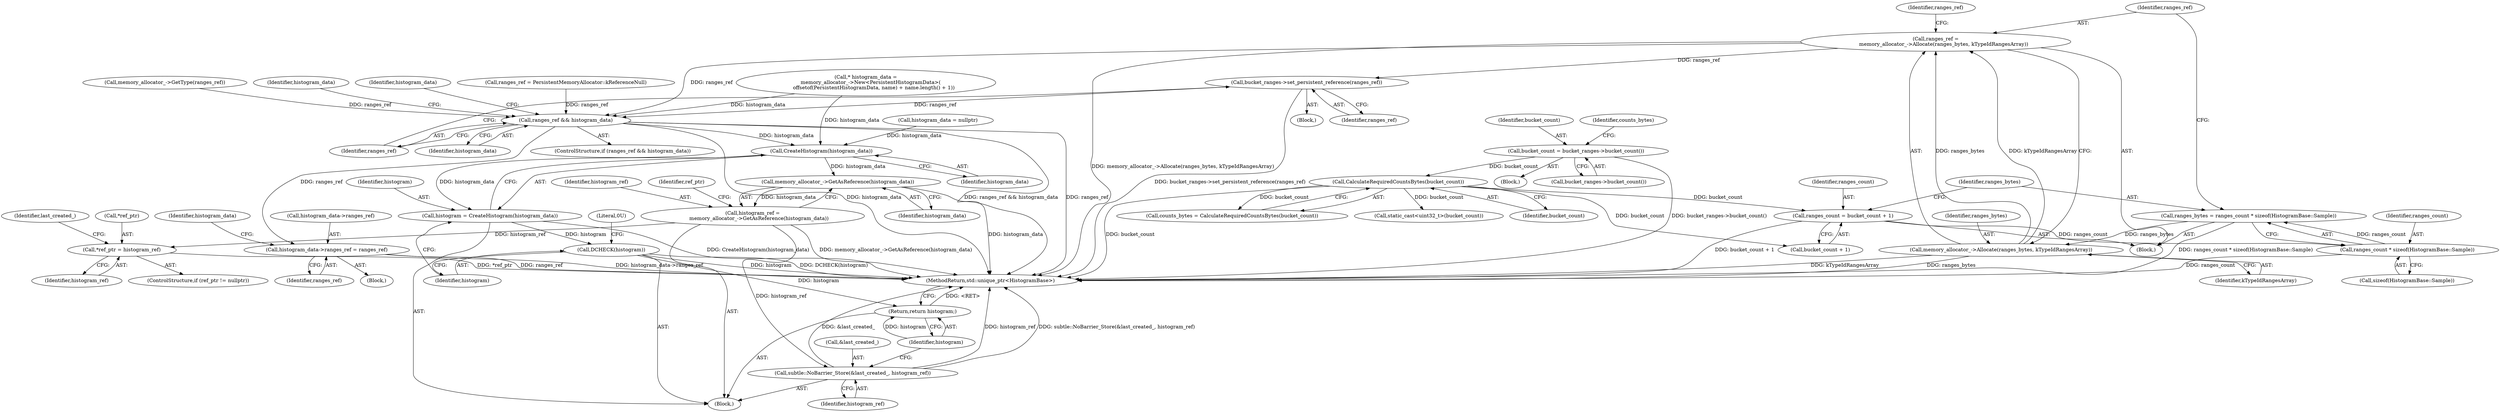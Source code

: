 digraph "0_Chrome_3f38b2253b19f9f9595f79fb92bfb5077e7b1959_0@API" {
"1000202" [label="(Call,ranges_ref =\n          memory_allocator_->Allocate(ranges_bytes, kTypeIdRangesArray))"];
"1000204" [label="(Call,memory_allocator_->Allocate(ranges_bytes, kTypeIdRangesArray))"];
"1000196" [label="(Call,ranges_bytes = ranges_count * sizeof(HistogramBase::Sample))"];
"1000198" [label="(Call,ranges_count * sizeof(HistogramBase::Sample))"];
"1000190" [label="(Call,ranges_count = bucket_count + 1)"];
"1000168" [label="(Call,CalculateRequiredCountsBytes(bucket_count))"];
"1000162" [label="(Call,bucket_count = bucket_ranges->bucket_count())"];
"1000243" [label="(Call,bucket_ranges->set_persistent_reference(ranges_ref))"];
"1000258" [label="(Call,ranges_ref && histogram_data)"];
"1000279" [label="(Call,histogram_data->ranges_ref = ranges_ref)"];
"1000300" [label="(Call,CreateHistogram(histogram_data))"];
"1000298" [label="(Call,histogram = CreateHistogram(histogram_data))"];
"1000302" [label="(Call,DCHECK(histogram))"];
"1000335" [label="(Return,return histogram;)"];
"1000321" [label="(Call,memory_allocator_->GetAsReference(histogram_data))"];
"1000319" [label="(Call,histogram_ref =\n        memory_allocator_->GetAsReference(histogram_data))"];
"1000327" [label="(Call,*ref_ptr = histogram_ref)"];
"1000331" [label="(Call,subtle::NoBarrier_Store(&last_created_, histogram_ref))"];
"1000283" [label="(Identifier,ranges_ref)"];
"1000204" [label="(Call,memory_allocator_->Allocate(ranges_bytes, kTypeIdRangesArray))"];
"1000258" [label="(Call,ranges_ref && histogram_data)"];
"1000190" [label="(Call,ranges_count = bucket_count + 1)"];
"1000255" [label="(Call,memory_allocator_->GetType(ranges_ref))"];
"1000299" [label="(Identifier,histogram)"];
"1000330" [label="(Identifier,histogram_ref)"];
"1000336" [label="(Identifier,histogram)"];
"1000192" [label="(Call,bucket_count + 1)"];
"1000226" [label="(Block,)"];
"1000280" [label="(Call,histogram_data->ranges_ref)"];
"1000279" [label="(Call,histogram_data->ranges_ref = ranges_ref)"];
"1000321" [label="(Call,memory_allocator_->GetAsReference(histogram_data))"];
"1000291" [label="(Call,histogram_data = nullptr)"];
"1000168" [label="(Call,CalculateRequiredCountsBytes(bucket_count))"];
"1000200" [label="(Call,sizeof(HistogramBase::Sample))"];
"1000118" [label="(Call,* histogram_data =\n      memory_allocator_->New<PersistentHistogramData>(\n          offsetof(PersistentHistogramData, name) + name.length() + 1))"];
"1000203" [label="(Identifier,ranges_ref)"];
"1000264" [label="(Identifier,histogram_data)"];
"1000286" [label="(Identifier,histogram_data)"];
"1000296" [label="(Block,)"];
"1000166" [label="(Call,counts_bytes = CalculateRequiredCountsBytes(bucket_count))"];
"1000333" [label="(Identifier,last_created_)"];
"1000164" [label="(Call,bucket_ranges->bucket_count())"];
"1000257" [label="(ControlStructure,if (ranges_ref && histogram_data))"];
"1000198" [label="(Call,ranges_count * sizeof(HistogramBase::Sample))"];
"1000191" [label="(Identifier,ranges_count)"];
"1000292" [label="(Identifier,histogram_data)"];
"1000261" [label="(Block,)"];
"1000162" [label="(Call,bucket_count = bucket_ranges->bucket_count())"];
"1000335" [label="(Return,return histogram;)"];
"1000327" [label="(Call,*ref_ptr = histogram_ref)"];
"1000197" [label="(Identifier,ranges_bytes)"];
"1000205" [label="(Identifier,ranges_bytes)"];
"1000248" [label="(Call,ranges_ref = PersistentMemoryAllocator::kReferenceNull)"];
"1000259" [label="(Identifier,ranges_ref)"];
"1000302" [label="(Call,DCHECK(histogram))"];
"1000244" [label="(Identifier,ranges_ref)"];
"1000328" [label="(Call,*ref_ptr)"];
"1000301" [label="(Identifier,histogram_data)"];
"1000332" [label="(Call,&last_created_)"];
"1000260" [label="(Identifier,histogram_data)"];
"1000323" [label="(ControlStructure,if (ref_ptr != nullptr))"];
"1000373" [label="(MethodReturn,std::unique_ptr<HistogramBase>)"];
"1000206" [label="(Identifier,kTypeIdRangesArray)"];
"1000196" [label="(Call,ranges_bytes = ranges_count * sizeof(HistogramBase::Sample))"];
"1000298" [label="(Call,histogram = CreateHistogram(histogram_data))"];
"1000319" [label="(Call,histogram_ref =\n        memory_allocator_->GetAsReference(histogram_data))"];
"1000331" [label="(Call,subtle::NoBarrier_Store(&last_created_, histogram_ref))"];
"1000163" [label="(Identifier,bucket_count)"];
"1000276" [label="(Call,static_cast<uint32_t>(bucket_count))"];
"1000300" [label="(Call,CreateHistogram(histogram_data))"];
"1000243" [label="(Call,bucket_ranges->set_persistent_reference(ranges_ref))"];
"1000303" [label="(Identifier,histogram)"];
"1000325" [label="(Identifier,ref_ptr)"];
"1000334" [label="(Identifier,histogram_ref)"];
"1000208" [label="(Identifier,ranges_ref)"];
"1000188" [label="(Block,)"];
"1000305" [label="(Literal,0U)"];
"1000160" [label="(Block,)"];
"1000322" [label="(Identifier,histogram_data)"];
"1000202" [label="(Call,ranges_ref =\n          memory_allocator_->Allocate(ranges_bytes, kTypeIdRangesArray))"];
"1000167" [label="(Identifier,counts_bytes)"];
"1000199" [label="(Identifier,ranges_count)"];
"1000169" [label="(Identifier,bucket_count)"];
"1000320" [label="(Identifier,histogram_ref)"];
"1000202" -> "1000188"  [label="AST: "];
"1000202" -> "1000204"  [label="CFG: "];
"1000203" -> "1000202"  [label="AST: "];
"1000204" -> "1000202"  [label="AST: "];
"1000208" -> "1000202"  [label="CFG: "];
"1000202" -> "1000373"  [label="DDG: memory_allocator_->Allocate(ranges_bytes, kTypeIdRangesArray)"];
"1000204" -> "1000202"  [label="DDG: ranges_bytes"];
"1000204" -> "1000202"  [label="DDG: kTypeIdRangesArray"];
"1000202" -> "1000243"  [label="DDG: ranges_ref"];
"1000202" -> "1000258"  [label="DDG: ranges_ref"];
"1000204" -> "1000206"  [label="CFG: "];
"1000205" -> "1000204"  [label="AST: "];
"1000206" -> "1000204"  [label="AST: "];
"1000204" -> "1000373"  [label="DDG: kTypeIdRangesArray"];
"1000204" -> "1000373"  [label="DDG: ranges_bytes"];
"1000196" -> "1000204"  [label="DDG: ranges_bytes"];
"1000196" -> "1000188"  [label="AST: "];
"1000196" -> "1000198"  [label="CFG: "];
"1000197" -> "1000196"  [label="AST: "];
"1000198" -> "1000196"  [label="AST: "];
"1000203" -> "1000196"  [label="CFG: "];
"1000196" -> "1000373"  [label="DDG: ranges_count * sizeof(HistogramBase::Sample)"];
"1000198" -> "1000196"  [label="DDG: ranges_count"];
"1000198" -> "1000200"  [label="CFG: "];
"1000199" -> "1000198"  [label="AST: "];
"1000200" -> "1000198"  [label="AST: "];
"1000198" -> "1000373"  [label="DDG: ranges_count"];
"1000190" -> "1000198"  [label="DDG: ranges_count"];
"1000190" -> "1000188"  [label="AST: "];
"1000190" -> "1000192"  [label="CFG: "];
"1000191" -> "1000190"  [label="AST: "];
"1000192" -> "1000190"  [label="AST: "];
"1000197" -> "1000190"  [label="CFG: "];
"1000190" -> "1000373"  [label="DDG: bucket_count + 1"];
"1000168" -> "1000190"  [label="DDG: bucket_count"];
"1000168" -> "1000166"  [label="AST: "];
"1000168" -> "1000169"  [label="CFG: "];
"1000169" -> "1000168"  [label="AST: "];
"1000166" -> "1000168"  [label="CFG: "];
"1000168" -> "1000373"  [label="DDG: bucket_count"];
"1000168" -> "1000166"  [label="DDG: bucket_count"];
"1000162" -> "1000168"  [label="DDG: bucket_count"];
"1000168" -> "1000192"  [label="DDG: bucket_count"];
"1000168" -> "1000276"  [label="DDG: bucket_count"];
"1000162" -> "1000160"  [label="AST: "];
"1000162" -> "1000164"  [label="CFG: "];
"1000163" -> "1000162"  [label="AST: "];
"1000164" -> "1000162"  [label="AST: "];
"1000167" -> "1000162"  [label="CFG: "];
"1000162" -> "1000373"  [label="DDG: bucket_ranges->bucket_count()"];
"1000243" -> "1000226"  [label="AST: "];
"1000243" -> "1000244"  [label="CFG: "];
"1000244" -> "1000243"  [label="AST: "];
"1000259" -> "1000243"  [label="CFG: "];
"1000243" -> "1000373"  [label="DDG: bucket_ranges->set_persistent_reference(ranges_ref)"];
"1000243" -> "1000258"  [label="DDG: ranges_ref"];
"1000258" -> "1000257"  [label="AST: "];
"1000258" -> "1000259"  [label="CFG: "];
"1000258" -> "1000260"  [label="CFG: "];
"1000259" -> "1000258"  [label="AST: "];
"1000260" -> "1000258"  [label="AST: "];
"1000264" -> "1000258"  [label="CFG: "];
"1000292" -> "1000258"  [label="CFG: "];
"1000258" -> "1000373"  [label="DDG: ranges_ref"];
"1000258" -> "1000373"  [label="DDG: histogram_data"];
"1000258" -> "1000373"  [label="DDG: ranges_ref && histogram_data"];
"1000255" -> "1000258"  [label="DDG: ranges_ref"];
"1000248" -> "1000258"  [label="DDG: ranges_ref"];
"1000118" -> "1000258"  [label="DDG: histogram_data"];
"1000258" -> "1000279"  [label="DDG: ranges_ref"];
"1000258" -> "1000300"  [label="DDG: histogram_data"];
"1000279" -> "1000261"  [label="AST: "];
"1000279" -> "1000283"  [label="CFG: "];
"1000280" -> "1000279"  [label="AST: "];
"1000283" -> "1000279"  [label="AST: "];
"1000286" -> "1000279"  [label="CFG: "];
"1000279" -> "1000373"  [label="DDG: histogram_data->ranges_ref"];
"1000279" -> "1000373"  [label="DDG: ranges_ref"];
"1000300" -> "1000298"  [label="AST: "];
"1000300" -> "1000301"  [label="CFG: "];
"1000301" -> "1000300"  [label="AST: "];
"1000298" -> "1000300"  [label="CFG: "];
"1000300" -> "1000298"  [label="DDG: histogram_data"];
"1000291" -> "1000300"  [label="DDG: histogram_data"];
"1000118" -> "1000300"  [label="DDG: histogram_data"];
"1000300" -> "1000321"  [label="DDG: histogram_data"];
"1000298" -> "1000296"  [label="AST: "];
"1000299" -> "1000298"  [label="AST: "];
"1000303" -> "1000298"  [label="CFG: "];
"1000298" -> "1000373"  [label="DDG: CreateHistogram(histogram_data)"];
"1000298" -> "1000302"  [label="DDG: histogram"];
"1000302" -> "1000296"  [label="AST: "];
"1000302" -> "1000303"  [label="CFG: "];
"1000303" -> "1000302"  [label="AST: "];
"1000305" -> "1000302"  [label="CFG: "];
"1000302" -> "1000373"  [label="DDG: histogram"];
"1000302" -> "1000373"  [label="DDG: DCHECK(histogram)"];
"1000302" -> "1000335"  [label="DDG: histogram"];
"1000335" -> "1000296"  [label="AST: "];
"1000335" -> "1000336"  [label="CFG: "];
"1000336" -> "1000335"  [label="AST: "];
"1000373" -> "1000335"  [label="CFG: "];
"1000335" -> "1000373"  [label="DDG: <RET>"];
"1000336" -> "1000335"  [label="DDG: histogram"];
"1000321" -> "1000319"  [label="AST: "];
"1000321" -> "1000322"  [label="CFG: "];
"1000322" -> "1000321"  [label="AST: "];
"1000319" -> "1000321"  [label="CFG: "];
"1000321" -> "1000373"  [label="DDG: histogram_data"];
"1000321" -> "1000319"  [label="DDG: histogram_data"];
"1000319" -> "1000296"  [label="AST: "];
"1000320" -> "1000319"  [label="AST: "];
"1000325" -> "1000319"  [label="CFG: "];
"1000319" -> "1000373"  [label="DDG: memory_allocator_->GetAsReference(histogram_data)"];
"1000319" -> "1000327"  [label="DDG: histogram_ref"];
"1000319" -> "1000331"  [label="DDG: histogram_ref"];
"1000327" -> "1000323"  [label="AST: "];
"1000327" -> "1000330"  [label="CFG: "];
"1000328" -> "1000327"  [label="AST: "];
"1000330" -> "1000327"  [label="AST: "];
"1000333" -> "1000327"  [label="CFG: "];
"1000327" -> "1000373"  [label="DDG: *ref_ptr"];
"1000331" -> "1000296"  [label="AST: "];
"1000331" -> "1000334"  [label="CFG: "];
"1000332" -> "1000331"  [label="AST: "];
"1000334" -> "1000331"  [label="AST: "];
"1000336" -> "1000331"  [label="CFG: "];
"1000331" -> "1000373"  [label="DDG: histogram_ref"];
"1000331" -> "1000373"  [label="DDG: subtle::NoBarrier_Store(&last_created_, histogram_ref)"];
"1000331" -> "1000373"  [label="DDG: &last_created_"];
}
